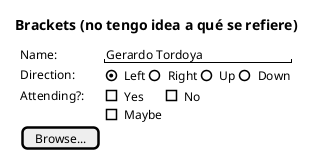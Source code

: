 @startsalt Samples
skin rose
skinparam classFontName Calibri
skinparam shadowing false

title Brackets (no tengo idea a qué se refiere)

{
Name:        | "    Gerardo Tordoya    "
Direction:   | { (X) Left | () Right | () Up | () Down }
Attending?:  | {  [] Yes | [] No  
                  [] Maybe }
 [Browse...]
}

@endsalt